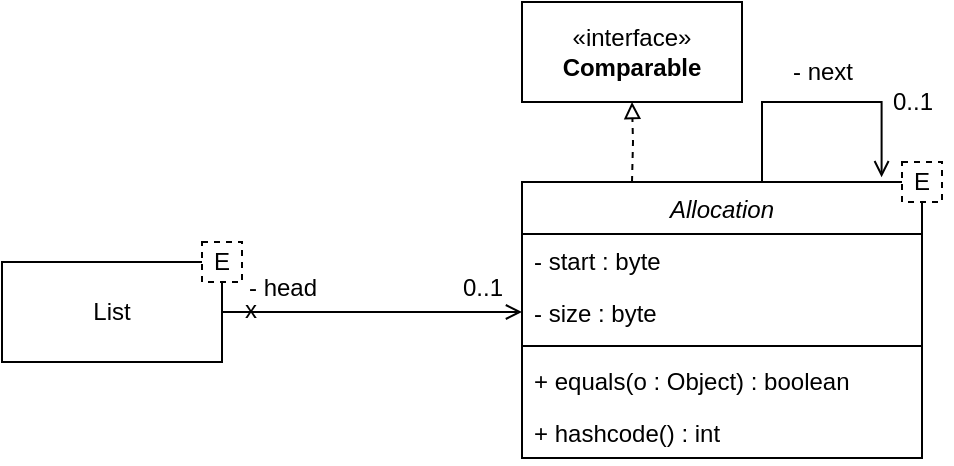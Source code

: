 <mxfile version="23.1.5" type="device" pages="2">
  <diagram id="C5RBs43oDa-KdzZeNtuy" name="einfache-verkettete-Liste">
    <mxGraphModel dx="1242" dy="819" grid="1" gridSize="10" guides="1" tooltips="1" connect="1" arrows="1" fold="1" page="1" pageScale="1" pageWidth="827" pageHeight="1169" math="0" shadow="0">
      <root>
        <mxCell id="WIyWlLk6GJQsqaUBKTNV-0" />
        <mxCell id="WIyWlLk6GJQsqaUBKTNV-1" parent="WIyWlLk6GJQsqaUBKTNV-0" />
        <mxCell id="VWwkZmR0C7Vhp11R8X6D-6" style="edgeStyle=orthogonalEdgeStyle;rounded=0;orthogonalLoop=1;jettySize=auto;html=1;entryX=0.5;entryY=1;entryDx=0;entryDy=0;endArrow=block;endFill=0;dashed=1;exitX=0.5;exitY=0;exitDx=0;exitDy=0;" parent="WIyWlLk6GJQsqaUBKTNV-1" target="VWwkZmR0C7Vhp11R8X6D-4" edge="1">
          <mxGeometry relative="1" as="geometry">
            <mxPoint x="495" y="160" as="sourcePoint" />
          </mxGeometry>
        </mxCell>
        <mxCell id="VWwkZmR0C7Vhp11R8X6D-15" style="edgeStyle=orthogonalEdgeStyle;rounded=0;orthogonalLoop=1;jettySize=auto;html=1;exitX=0.75;exitY=0;exitDx=0;exitDy=0;entryX=0.949;entryY=-0.017;entryDx=0;entryDy=0;entryPerimeter=0;endArrow=open;endFill=0;" parent="WIyWlLk6GJQsqaUBKTNV-1" edge="1">
          <mxGeometry relative="1" as="geometry">
            <mxPoint x="619.8" y="157.654" as="targetPoint" />
            <mxPoint x="580" y="160" as="sourcePoint" />
            <Array as="points">
              <mxPoint x="560" y="160" />
              <mxPoint x="560" y="120" />
              <mxPoint x="620" y="120" />
            </Array>
          </mxGeometry>
        </mxCell>
        <mxCell id="zkfFHV4jXpPFQw0GAbJ--0" value="Allocation" style="swimlane;fontStyle=2;align=center;verticalAlign=top;childLayout=stackLayout;horizontal=1;startSize=26;horizontalStack=0;resizeParent=1;resizeLast=0;collapsible=1;marginBottom=0;rounded=0;shadow=0;strokeWidth=1;" parent="WIyWlLk6GJQsqaUBKTNV-1" vertex="1">
          <mxGeometry x="440" y="160" width="200" height="138" as="geometry">
            <mxRectangle x="230" y="140" width="160" height="26" as="alternateBounds" />
          </mxGeometry>
        </mxCell>
        <mxCell id="zkfFHV4jXpPFQw0GAbJ--1" value="- start : byte" style="text;align=left;verticalAlign=top;spacingLeft=4;spacingRight=4;overflow=hidden;rotatable=0;points=[[0,0.5],[1,0.5]];portConstraint=eastwest;" parent="zkfFHV4jXpPFQw0GAbJ--0" vertex="1">
          <mxGeometry y="26" width="200" height="26" as="geometry" />
        </mxCell>
        <mxCell id="zkfFHV4jXpPFQw0GAbJ--2" value="- size : byte" style="text;align=left;verticalAlign=top;spacingLeft=4;spacingRight=4;overflow=hidden;rotatable=0;points=[[0,0.5],[1,0.5]];portConstraint=eastwest;rounded=0;shadow=0;html=0;" parent="zkfFHV4jXpPFQw0GAbJ--0" vertex="1">
          <mxGeometry y="52" width="200" height="26" as="geometry" />
        </mxCell>
        <mxCell id="zkfFHV4jXpPFQw0GAbJ--4" value="" style="line;html=1;strokeWidth=1;align=left;verticalAlign=middle;spacingTop=-1;spacingLeft=3;spacingRight=3;rotatable=0;labelPosition=right;points=[];portConstraint=eastwest;" parent="zkfFHV4jXpPFQw0GAbJ--0" vertex="1">
          <mxGeometry y="78" width="200" height="8" as="geometry" />
        </mxCell>
        <mxCell id="zkfFHV4jXpPFQw0GAbJ--5" value="+ equals(o : Object) : boolean" style="text;align=left;verticalAlign=top;spacingLeft=4;spacingRight=4;overflow=hidden;rotatable=0;points=[[0,0.5],[1,0.5]];portConstraint=eastwest;" parent="zkfFHV4jXpPFQw0GAbJ--0" vertex="1">
          <mxGeometry y="86" width="200" height="26" as="geometry" />
        </mxCell>
        <mxCell id="VWwkZmR0C7Vhp11R8X6D-0" value="+ hashcode() : int" style="text;align=left;verticalAlign=top;spacingLeft=4;spacingRight=4;overflow=hidden;rotatable=0;points=[[0,0.5],[1,0.5]];portConstraint=eastwest;" parent="zkfFHV4jXpPFQw0GAbJ--0" vertex="1">
          <mxGeometry y="112" width="200" height="26" as="geometry" />
        </mxCell>
        <mxCell id="VWwkZmR0C7Vhp11R8X6D-4" value="«interface»&lt;br&gt;&lt;b&gt;Comparable&lt;/b&gt;" style="html=1;whiteSpace=wrap;" parent="WIyWlLk6GJQsqaUBKTNV-1" vertex="1">
          <mxGeometry x="440" y="70" width="110" height="50" as="geometry" />
        </mxCell>
        <mxCell id="VWwkZmR0C7Vhp11R8X6D-10" style="edgeStyle=orthogonalEdgeStyle;rounded=0;orthogonalLoop=1;jettySize=auto;html=1;exitX=1;exitY=0.5;exitDx=0;exitDy=0;entryX=0;entryY=0.5;entryDx=0;entryDy=0;endArrow=open;endFill=0;" parent="WIyWlLk6GJQsqaUBKTNV-1" source="VWwkZmR0C7Vhp11R8X6D-9" target="zkfFHV4jXpPFQw0GAbJ--2" edge="1">
          <mxGeometry relative="1" as="geometry" />
        </mxCell>
        <mxCell id="VWwkZmR0C7Vhp11R8X6D-9" value="List" style="html=1;whiteSpace=wrap;" parent="WIyWlLk6GJQsqaUBKTNV-1" vertex="1">
          <mxGeometry x="180" y="200" width="110" height="50" as="geometry" />
        </mxCell>
        <mxCell id="VWwkZmR0C7Vhp11R8X6D-11" value="0..1" style="text;html=1;align=center;verticalAlign=middle;resizable=0;points=[];autosize=1;strokeColor=none;fillColor=none;" parent="WIyWlLk6GJQsqaUBKTNV-1" vertex="1">
          <mxGeometry x="400" y="198" width="40" height="30" as="geometry" />
        </mxCell>
        <mxCell id="VWwkZmR0C7Vhp11R8X6D-12" value="- head" style="text;html=1;align=center;verticalAlign=middle;resizable=0;points=[];autosize=1;strokeColor=none;fillColor=none;" parent="WIyWlLk6GJQsqaUBKTNV-1" vertex="1">
          <mxGeometry x="290" y="198" width="60" height="30" as="geometry" />
        </mxCell>
        <mxCell id="VWwkZmR0C7Vhp11R8X6D-13" value="E" style="rounded=0;whiteSpace=wrap;html=1;dashed=1;" parent="WIyWlLk6GJQsqaUBKTNV-1" vertex="1">
          <mxGeometry x="280" y="190" width="20" height="20" as="geometry" />
        </mxCell>
        <mxCell id="VWwkZmR0C7Vhp11R8X6D-14" value="x" style="text;html=1;align=center;verticalAlign=middle;resizable=0;points=[];autosize=1;strokeColor=none;fillColor=none;" parent="WIyWlLk6GJQsqaUBKTNV-1" vertex="1">
          <mxGeometry x="289" y="209" width="30" height="30" as="geometry" />
        </mxCell>
        <mxCell id="VWwkZmR0C7Vhp11R8X6D-16" value="- next" style="text;html=1;align=center;verticalAlign=middle;resizable=0;points=[];autosize=1;strokeColor=none;fillColor=none;" parent="WIyWlLk6GJQsqaUBKTNV-1" vertex="1">
          <mxGeometry x="565" y="90" width="50" height="30" as="geometry" />
        </mxCell>
        <mxCell id="VWwkZmR0C7Vhp11R8X6D-17" value="0..1" style="text;html=1;align=center;verticalAlign=middle;resizable=0;points=[];autosize=1;strokeColor=none;fillColor=none;" parent="WIyWlLk6GJQsqaUBKTNV-1" vertex="1">
          <mxGeometry x="615" y="105" width="40" height="30" as="geometry" />
        </mxCell>
        <mxCell id="VWwkZmR0C7Vhp11R8X6D-18" value="E" style="rounded=0;whiteSpace=wrap;html=1;dashed=1;" parent="WIyWlLk6GJQsqaUBKTNV-1" vertex="1">
          <mxGeometry x="630" y="150" width="20" height="20" as="geometry" />
        </mxCell>
      </root>
    </mxGraphModel>
  </diagram>
  <diagram name="doppelt-verkettete-Liste" id="pqzOeJc0ytCHjTSj9G7z">
    <mxGraphModel dx="1183" dy="780" grid="1" gridSize="10" guides="1" tooltips="1" connect="1" arrows="1" fold="1" page="1" pageScale="1" pageWidth="827" pageHeight="1169" math="0" shadow="0">
      <root>
        <mxCell id="p4mgv9_2WPO_qd56D9cj-0" />
        <mxCell id="p4mgv9_2WPO_qd56D9cj-1" parent="p4mgv9_2WPO_qd56D9cj-0" />
        <mxCell id="p4mgv9_2WPO_qd56D9cj-2" style="edgeStyle=orthogonalEdgeStyle;rounded=0;orthogonalLoop=1;jettySize=auto;html=1;entryX=0.5;entryY=1;entryDx=0;entryDy=0;endArrow=block;endFill=0;dashed=1;exitX=0.5;exitY=0;exitDx=0;exitDy=0;" edge="1" parent="p4mgv9_2WPO_qd56D9cj-1" target="p4mgv9_2WPO_qd56D9cj-10">
          <mxGeometry relative="1" as="geometry">
            <mxPoint x="455" y="160" as="sourcePoint" />
          </mxGeometry>
        </mxCell>
        <mxCell id="p4mgv9_2WPO_qd56D9cj-3" style="edgeStyle=orthogonalEdgeStyle;rounded=0;orthogonalLoop=1;jettySize=auto;html=1;exitX=0.75;exitY=0;exitDx=0;exitDy=0;endArrow=open;endFill=0;" edge="1" parent="p4mgv9_2WPO_qd56D9cj-1">
          <mxGeometry relative="1" as="geometry">
            <mxPoint x="610" y="160" as="targetPoint" />
            <mxPoint x="580" y="160" as="sourcePoint" />
            <Array as="points">
              <mxPoint x="560" y="160" />
              <mxPoint x="560" y="120" />
              <mxPoint x="610" y="120" />
              <mxPoint x="610" y="158" />
            </Array>
          </mxGeometry>
        </mxCell>
        <mxCell id="p4mgv9_2WPO_qd56D9cj-4" value="Allocation" style="swimlane;fontStyle=2;align=center;verticalAlign=top;childLayout=stackLayout;horizontal=1;startSize=26;horizontalStack=0;resizeParent=1;resizeLast=0;collapsible=1;marginBottom=0;rounded=0;shadow=0;strokeWidth=1;" vertex="1" parent="p4mgv9_2WPO_qd56D9cj-1">
          <mxGeometry x="440" y="160" width="200" height="138" as="geometry">
            <mxRectangle x="230" y="140" width="160" height="26" as="alternateBounds" />
          </mxGeometry>
        </mxCell>
        <mxCell id="p4mgv9_2WPO_qd56D9cj-5" value="- start : byte" style="text;align=left;verticalAlign=top;spacingLeft=4;spacingRight=4;overflow=hidden;rotatable=0;points=[[0,0.5],[1,0.5]];portConstraint=eastwest;" vertex="1" parent="p4mgv9_2WPO_qd56D9cj-4">
          <mxGeometry y="26" width="200" height="26" as="geometry" />
        </mxCell>
        <mxCell id="p4mgv9_2WPO_qd56D9cj-6" value="- size : byte" style="text;align=left;verticalAlign=top;spacingLeft=4;spacingRight=4;overflow=hidden;rotatable=0;points=[[0,0.5],[1,0.5]];portConstraint=eastwest;rounded=0;shadow=0;html=0;" vertex="1" parent="p4mgv9_2WPO_qd56D9cj-4">
          <mxGeometry y="52" width="200" height="26" as="geometry" />
        </mxCell>
        <mxCell id="p4mgv9_2WPO_qd56D9cj-7" value="" style="line;html=1;strokeWidth=1;align=left;verticalAlign=middle;spacingTop=-1;spacingLeft=3;spacingRight=3;rotatable=0;labelPosition=right;points=[];portConstraint=eastwest;" vertex="1" parent="p4mgv9_2WPO_qd56D9cj-4">
          <mxGeometry y="78" width="200" height="8" as="geometry" />
        </mxCell>
        <mxCell id="p4mgv9_2WPO_qd56D9cj-8" value="+ equals(o : Object) : boolean" style="text;align=left;verticalAlign=top;spacingLeft=4;spacingRight=4;overflow=hidden;rotatable=0;points=[[0,0.5],[1,0.5]];portConstraint=eastwest;" vertex="1" parent="p4mgv9_2WPO_qd56D9cj-4">
          <mxGeometry y="86" width="200" height="26" as="geometry" />
        </mxCell>
        <mxCell id="p4mgv9_2WPO_qd56D9cj-9" value="+ hashcode() : int" style="text;align=left;verticalAlign=top;spacingLeft=4;spacingRight=4;overflow=hidden;rotatable=0;points=[[0,0.5],[1,0.5]];portConstraint=eastwest;" vertex="1" parent="p4mgv9_2WPO_qd56D9cj-4">
          <mxGeometry y="112" width="200" height="26" as="geometry" />
        </mxCell>
        <mxCell id="p4mgv9_2WPO_qd56D9cj-10" value="«interface»&lt;br&gt;&lt;b&gt;Comparable&lt;/b&gt;" style="html=1;whiteSpace=wrap;" vertex="1" parent="p4mgv9_2WPO_qd56D9cj-1">
          <mxGeometry x="400" y="30" width="110" height="50" as="geometry" />
        </mxCell>
        <mxCell id="p4mgv9_2WPO_qd56D9cj-11" style="edgeStyle=orthogonalEdgeStyle;rounded=0;orthogonalLoop=1;jettySize=auto;html=1;exitX=1;exitY=0.5;exitDx=0;exitDy=0;entryX=0;entryY=0.5;entryDx=0;entryDy=0;endArrow=open;endFill=0;" edge="1" parent="p4mgv9_2WPO_qd56D9cj-1" source="p4mgv9_2WPO_qd56D9cj-12" target="p4mgv9_2WPO_qd56D9cj-6">
          <mxGeometry relative="1" as="geometry">
            <Array as="points">
              <mxPoint x="290" y="225" />
            </Array>
          </mxGeometry>
        </mxCell>
        <mxCell id="p4mgv9_2WPO_qd56D9cj-12" value="List" style="html=1;whiteSpace=wrap;" vertex="1" parent="p4mgv9_2WPO_qd56D9cj-1">
          <mxGeometry x="180" y="200" width="110" height="70" as="geometry" />
        </mxCell>
        <mxCell id="p4mgv9_2WPO_qd56D9cj-13" value="0..1" style="text;html=1;align=center;verticalAlign=middle;resizable=0;points=[];autosize=1;strokeColor=none;fillColor=none;" vertex="1" parent="p4mgv9_2WPO_qd56D9cj-1">
          <mxGeometry x="400" y="198" width="40" height="30" as="geometry" />
        </mxCell>
        <mxCell id="p4mgv9_2WPO_qd56D9cj-14" value="- head" style="text;html=1;align=center;verticalAlign=middle;resizable=0;points=[];autosize=1;strokeColor=none;fillColor=none;" vertex="1" parent="p4mgv9_2WPO_qd56D9cj-1">
          <mxGeometry x="290" y="198" width="60" height="30" as="geometry" />
        </mxCell>
        <mxCell id="p4mgv9_2WPO_qd56D9cj-15" value="E" style="rounded=0;whiteSpace=wrap;html=1;dashed=1;" vertex="1" parent="p4mgv9_2WPO_qd56D9cj-1">
          <mxGeometry x="280" y="190" width="20" height="20" as="geometry" />
        </mxCell>
        <mxCell id="p4mgv9_2WPO_qd56D9cj-16" value="x" style="text;html=1;align=center;verticalAlign=middle;resizable=0;points=[];autosize=1;strokeColor=none;fillColor=none;" vertex="1" parent="p4mgv9_2WPO_qd56D9cj-1">
          <mxGeometry x="289" y="209" width="30" height="30" as="geometry" />
        </mxCell>
        <mxCell id="p4mgv9_2WPO_qd56D9cj-17" value="- next" style="text;html=1;align=center;verticalAlign=middle;resizable=0;points=[];autosize=1;strokeColor=none;fillColor=none;" vertex="1" parent="p4mgv9_2WPO_qd56D9cj-1">
          <mxGeometry x="559" y="90" width="50" height="30" as="geometry" />
        </mxCell>
        <mxCell id="p4mgv9_2WPO_qd56D9cj-18" value="0..1" style="text;html=1;align=center;verticalAlign=middle;resizable=0;points=[];autosize=1;strokeColor=none;fillColor=none;" vertex="1" parent="p4mgv9_2WPO_qd56D9cj-1">
          <mxGeometry x="607" y="105" width="40" height="30" as="geometry" />
        </mxCell>
        <mxCell id="p4mgv9_2WPO_qd56D9cj-19" value="E" style="rounded=0;whiteSpace=wrap;html=1;dashed=1;" vertex="1" parent="p4mgv9_2WPO_qd56D9cj-1">
          <mxGeometry x="630" y="150" width="20" height="20" as="geometry" />
        </mxCell>
        <mxCell id="EqZk62VZhZOoAQv_LTiq-0" style="edgeStyle=orthogonalEdgeStyle;rounded=0;orthogonalLoop=1;jettySize=auto;html=1;entryX=0.949;entryY=-0.017;entryDx=0;entryDy=0;entryPerimeter=0;startArrow=open;startFill=0;exitX=0.253;exitY=-0.028;exitDx=0;exitDy=0;exitPerimeter=0;endArrow=none;endFill=0;" edge="1" parent="p4mgv9_2WPO_qd56D9cj-1" source="p4mgv9_2WPO_qd56D9cj-4">
          <mxGeometry relative="1" as="geometry">
            <mxPoint x="539.8" y="157.654" as="targetPoint" />
            <mxPoint x="479.8" y="157.378" as="sourcePoint" />
            <Array as="points">
              <mxPoint x="491" y="120" />
              <mxPoint x="540" y="120" />
            </Array>
          </mxGeometry>
        </mxCell>
        <mxCell id="EqZk62VZhZOoAQv_LTiq-1" value="- prev" style="text;html=1;align=center;verticalAlign=middle;resizable=0;points=[];autosize=1;strokeColor=none;fillColor=none;" vertex="1" parent="p4mgv9_2WPO_qd56D9cj-1">
          <mxGeometry x="485" y="90" width="50" height="30" as="geometry" />
        </mxCell>
        <mxCell id="EqZk62VZhZOoAQv_LTiq-2" value="0..1" style="text;html=1;align=center;verticalAlign=middle;resizable=0;points=[];autosize=1;strokeColor=none;fillColor=none;" vertex="1" parent="p4mgv9_2WPO_qd56D9cj-1">
          <mxGeometry x="454" y="105" width="40" height="30" as="geometry" />
        </mxCell>
        <mxCell id="8flgNKPhNHQ7sjfHoj8Y-0" style="edgeStyle=orthogonalEdgeStyle;rounded=0;orthogonalLoop=1;jettySize=auto;html=1;exitX=1;exitY=0.5;exitDx=0;exitDy=0;entryX=0;entryY=0.5;entryDx=0;entryDy=0;endArrow=open;endFill=0;" edge="1" parent="p4mgv9_2WPO_qd56D9cj-1">
          <mxGeometry relative="1" as="geometry">
            <mxPoint x="290" y="245" as="sourcePoint" />
            <mxPoint x="440" y="245" as="targetPoint" />
          </mxGeometry>
        </mxCell>
        <mxCell id="8flgNKPhNHQ7sjfHoj8Y-1" value="0..1" style="text;html=1;align=center;verticalAlign=middle;resizable=0;points=[];autosize=1;strokeColor=none;fillColor=none;" vertex="1" parent="p4mgv9_2WPO_qd56D9cj-1">
          <mxGeometry x="399" y="240" width="40" height="30" as="geometry" />
        </mxCell>
        <mxCell id="8flgNKPhNHQ7sjfHoj8Y-2" value="- tail" style="text;html=1;align=center;verticalAlign=middle;resizable=0;points=[];autosize=1;strokeColor=none;fillColor=none;" vertex="1" parent="p4mgv9_2WPO_qd56D9cj-1">
          <mxGeometry x="294" y="240" width="50" height="30" as="geometry" />
        </mxCell>
        <mxCell id="8flgNKPhNHQ7sjfHoj8Y-3" value="x" style="text;html=1;align=center;verticalAlign=middle;resizable=0;points=[];autosize=1;strokeColor=none;fillColor=none;" vertex="1" parent="p4mgv9_2WPO_qd56D9cj-1">
          <mxGeometry x="289" y="229" width="30" height="30" as="geometry" />
        </mxCell>
      </root>
    </mxGraphModel>
  </diagram>
</mxfile>
